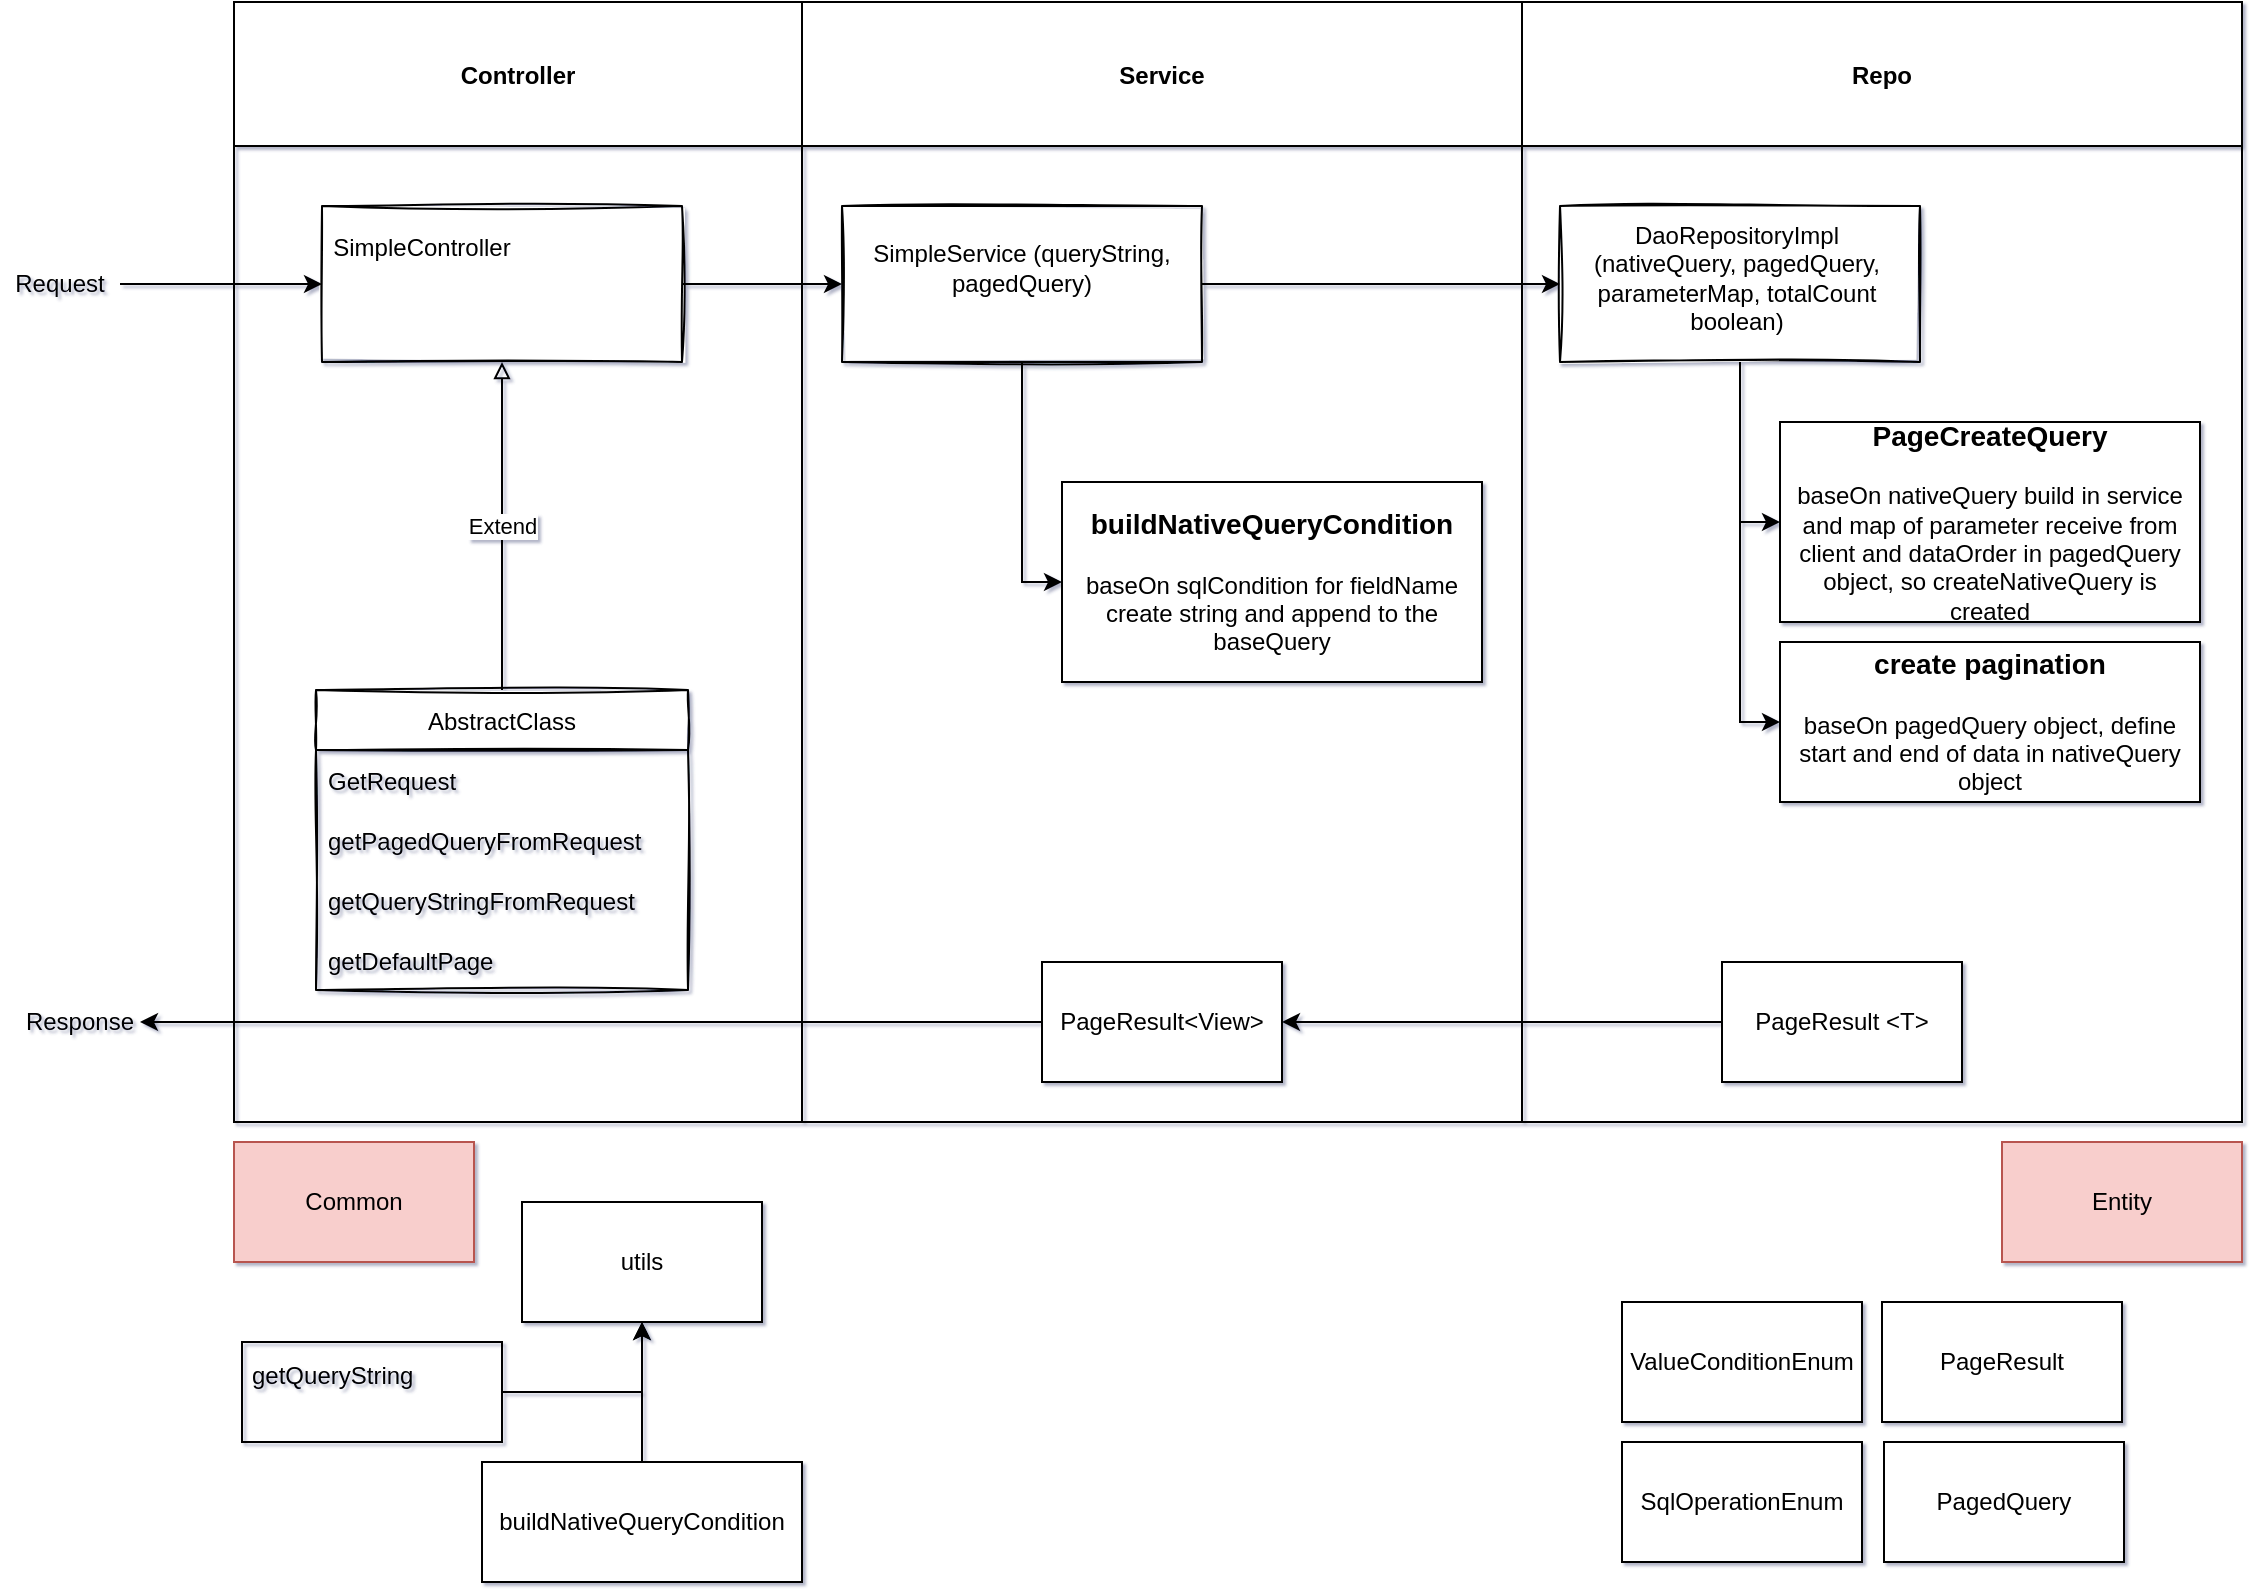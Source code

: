 <mxfile version="15.4.0" type="device"><diagram id="mwxW8e1p7DTVNpN9ytL4" name="Page-1"><mxGraphModel dx="504" dy="964" grid="1" gridSize="10" guides="1" tooltips="1" connect="1" arrows="1" fold="1" page="1" pageScale="1" pageWidth="1169" pageHeight="827" background="none" math="0" shadow="1"><root><mxCell id="0"/><mxCell id="1" parent="0"/><mxCell id="KiOv2fR9Wiot6AB8W18W-21" value="" style="shape=table;childLayout=tableLayout;rowLines=0;columnLines=0;startSize=0;fillColor=none;collapsible=0;recursiveResize=0;expand=0;pointerEvents=0;" parent="1" vertex="1"><mxGeometry x="1286" y="10" width="1004" height="560" as="geometry"/></mxCell><mxCell id="KiOv2fR9Wiot6AB8W18W-26" value="" style="swimlane;horizontal=0;points=[[0,0.5],[1,0.5]];portConstraint=eastwest;startSize=0;collapsible=0;recursiveResize=0;expand=0;pointerEvents=0;" parent="KiOv2fR9Wiot6AB8W18W-21" vertex="1"><mxGeometry width="1004" height="560" as="geometry"/></mxCell><mxCell id="KiOv2fR9Wiot6AB8W18W-27" value="Controller" style="swimlane;connectable=0;startSize=72;collapsible=0;recursiveResize=0;expand=0;pointerEvents=0;" parent="KiOv2fR9Wiot6AB8W18W-26" vertex="1"><mxGeometry width="284" height="560" as="geometry"><mxRectangle width="284" height="560" as="alternateBounds"/></mxGeometry></mxCell><mxCell id="Pmw94bT-1tQ5Jgo7sIfm-15" value="" style="rounded=0;whiteSpace=wrap;html=1;sketch=1;" vertex="1" parent="KiOv2fR9Wiot6AB8W18W-27"><mxGeometry x="44" y="102" width="180" height="78" as="geometry"/></mxCell><mxCell id="Pmw94bT-1tQ5Jgo7sIfm-16" value="SimpleController" style="text;html=1;strokeColor=none;fillColor=none;align=center;verticalAlign=middle;whiteSpace=wrap;rounded=0;sketch=1;" vertex="1" parent="KiOv2fR9Wiot6AB8W18W-27"><mxGeometry x="44" y="108" width="100" height="30" as="geometry"/></mxCell><mxCell id="Pmw94bT-1tQ5Jgo7sIfm-26" value="Extend" style="edgeStyle=orthogonalEdgeStyle;rounded=0;orthogonalLoop=1;jettySize=auto;html=1;endArrow=block;endFill=0;" edge="1" parent="KiOv2fR9Wiot6AB8W18W-27" source="Pmw94bT-1tQ5Jgo7sIfm-22" target="Pmw94bT-1tQ5Jgo7sIfm-15"><mxGeometry relative="1" as="geometry"/></mxCell><mxCell id="Pmw94bT-1tQ5Jgo7sIfm-22" value="AbstractClass" style="swimlane;fontStyle=0;childLayout=stackLayout;horizontal=1;startSize=30;horizontalStack=0;resizeParent=1;resizeParentMax=0;resizeLast=0;collapsible=1;marginBottom=0;sketch=1;" vertex="1" parent="KiOv2fR9Wiot6AB8W18W-27"><mxGeometry x="41" y="344" width="186" height="150" as="geometry"/></mxCell><mxCell id="Pmw94bT-1tQ5Jgo7sIfm-23" value="GetRequest" style="text;strokeColor=none;fillColor=none;align=left;verticalAlign=middle;spacingLeft=4;spacingRight=4;overflow=hidden;points=[[0,0.5],[1,0.5]];portConstraint=eastwest;rotatable=0;sketch=1;" vertex="1" parent="Pmw94bT-1tQ5Jgo7sIfm-22"><mxGeometry y="30" width="186" height="30" as="geometry"/></mxCell><mxCell id="Pmw94bT-1tQ5Jgo7sIfm-24" value="getPagedQueryFromRequest" style="text;strokeColor=none;fillColor=none;align=left;verticalAlign=middle;spacingLeft=4;spacingRight=4;overflow=hidden;points=[[0,0.5],[1,0.5]];portConstraint=eastwest;rotatable=0;sketch=1;" vertex="1" parent="Pmw94bT-1tQ5Jgo7sIfm-22"><mxGeometry y="60" width="186" height="30" as="geometry"/></mxCell><mxCell id="Pmw94bT-1tQ5Jgo7sIfm-25" value="getQueryStringFromRequest" style="text;strokeColor=none;fillColor=none;align=left;verticalAlign=middle;spacingLeft=4;spacingRight=4;overflow=hidden;points=[[0,0.5],[1,0.5]];portConstraint=eastwest;rotatable=0;sketch=1;" vertex="1" parent="Pmw94bT-1tQ5Jgo7sIfm-22"><mxGeometry y="90" width="186" height="30" as="geometry"/></mxCell><mxCell id="Pmw94bT-1tQ5Jgo7sIfm-58" value="getDefaultPage" style="text;strokeColor=none;fillColor=none;align=left;verticalAlign=middle;spacingLeft=4;spacingRight=4;overflow=hidden;points=[[0,0.5],[1,0.5]];portConstraint=eastwest;rotatable=0;sketch=1;" vertex="1" parent="Pmw94bT-1tQ5Jgo7sIfm-22"><mxGeometry y="120" width="186" height="30" as="geometry"/></mxCell><mxCell id="KiOv2fR9Wiot6AB8W18W-29" value="Service" style="swimlane;connectable=0;startSize=72;collapsible=0;recursiveResize=0;expand=0;pointerEvents=0;" parent="KiOv2fR9Wiot6AB8W18W-26" vertex="1"><mxGeometry x="284" width="360" height="560" as="geometry"><mxRectangle width="360" height="560" as="alternateBounds"/></mxGeometry></mxCell><mxCell id="Pmw94bT-1tQ5Jgo7sIfm-38" style="edgeStyle=orthogonalEdgeStyle;rounded=0;orthogonalLoop=1;jettySize=auto;html=1;entryX=0;entryY=0.5;entryDx=0;entryDy=0;endArrow=classic;endFill=1;" edge="1" parent="KiOv2fR9Wiot6AB8W18W-29" source="Pmw94bT-1tQ5Jgo7sIfm-34" target="Pmw94bT-1tQ5Jgo7sIfm-36"><mxGeometry relative="1" as="geometry"/></mxCell><mxCell id="Pmw94bT-1tQ5Jgo7sIfm-34" value="" style="rounded=0;whiteSpace=wrap;html=1;sketch=1;" vertex="1" parent="KiOv2fR9Wiot6AB8W18W-29"><mxGeometry x="20" y="102" width="180" height="78" as="geometry"/></mxCell><mxCell id="Pmw94bT-1tQ5Jgo7sIfm-35" value="SimpleService (queryString, pagedQuery)" style="text;html=1;strokeColor=none;fillColor=none;align=center;verticalAlign=middle;whiteSpace=wrap;rounded=0;sketch=1;" vertex="1" parent="KiOv2fR9Wiot6AB8W18W-29"><mxGeometry x="20" y="106" width="180" height="54" as="geometry"/></mxCell><mxCell id="Pmw94bT-1tQ5Jgo7sIfm-36" value="&lt;b&gt;&lt;font style=&quot;font-size: 14px&quot;&gt;buildNativeQueryCondition&lt;br&gt;&lt;/font&gt;&lt;/b&gt;&lt;br&gt;baseOn sqlCondition for fieldName create string and append to the baseQuery" style="whiteSpace=wrap;html=1;" vertex="1" parent="KiOv2fR9Wiot6AB8W18W-29"><mxGeometry x="130" y="240" width="210" height="100" as="geometry"/></mxCell><mxCell id="Pmw94bT-1tQ5Jgo7sIfm-48" value="PageResult&amp;lt;View&amp;gt;" style="whiteSpace=wrap;html=1;" vertex="1" parent="KiOv2fR9Wiot6AB8W18W-29"><mxGeometry x="120" y="480" width="120" height="60" as="geometry"/></mxCell><mxCell id="KiOv2fR9Wiot6AB8W18W-31" value="Repo" style="swimlane;connectable=0;startSize=72;collapsible=0;recursiveResize=0;expand=0;pointerEvents=0;swimlaneLine=1;" parent="KiOv2fR9Wiot6AB8W18W-26" vertex="1"><mxGeometry x="644" width="360" height="560" as="geometry"><mxRectangle width="360" height="560" as="alternateBounds"/></mxGeometry></mxCell><mxCell id="Pmw94bT-1tQ5Jgo7sIfm-43" style="edgeStyle=orthogonalEdgeStyle;rounded=0;orthogonalLoop=1;jettySize=auto;html=1;entryX=0;entryY=0.5;entryDx=0;entryDy=0;endArrow=classic;endFill=1;" edge="1" parent="KiOv2fR9Wiot6AB8W18W-31" source="Pmw94bT-1tQ5Jgo7sIfm-40" target="Pmw94bT-1tQ5Jgo7sIfm-42"><mxGeometry relative="1" as="geometry"/></mxCell><mxCell id="Pmw94bT-1tQ5Jgo7sIfm-46" style="edgeStyle=orthogonalEdgeStyle;rounded=0;orthogonalLoop=1;jettySize=auto;html=1;entryX=0;entryY=0.5;entryDx=0;entryDy=0;endArrow=classic;endFill=1;" edge="1" parent="KiOv2fR9Wiot6AB8W18W-31" source="Pmw94bT-1tQ5Jgo7sIfm-40" target="Pmw94bT-1tQ5Jgo7sIfm-45"><mxGeometry relative="1" as="geometry"/></mxCell><mxCell id="Pmw94bT-1tQ5Jgo7sIfm-40" value="" style="rounded=0;whiteSpace=wrap;html=1;sketch=1;" vertex="1" parent="KiOv2fR9Wiot6AB8W18W-31"><mxGeometry x="19" y="102" width="180" height="78" as="geometry"/></mxCell><mxCell id="Pmw94bT-1tQ5Jgo7sIfm-41" value="DaoRepositoryImpl&lt;br&gt;(nativeQuery, pagedQuery, parameterMap, totalCount boolean)" style="text;html=1;strokeColor=none;fillColor=none;align=center;verticalAlign=middle;whiteSpace=wrap;rounded=0;sketch=1;" vertex="1" parent="KiOv2fR9Wiot6AB8W18W-31"><mxGeometry x="25" y="106" width="165" height="64" as="geometry"/></mxCell><mxCell id="Pmw94bT-1tQ5Jgo7sIfm-42" value="&lt;b&gt;&lt;font style=&quot;font-size: 14px&quot;&gt;PageCreateQuery&lt;br&gt;&lt;/font&gt;&lt;/b&gt;&lt;br&gt;baseOn nativeQuery build in service and map of parameter receive from client and dataOrder in pagedQuery object, so createNativeQuery is created" style="whiteSpace=wrap;html=1;" vertex="1" parent="KiOv2fR9Wiot6AB8W18W-31"><mxGeometry x="129" y="210" width="210" height="100" as="geometry"/></mxCell><mxCell id="Pmw94bT-1tQ5Jgo7sIfm-45" value="&lt;b&gt;&lt;font style=&quot;font-size: 14px&quot;&gt;create pagination&lt;br&gt;&lt;/font&gt;&lt;/b&gt;&lt;br&gt;baseOn pagedQuery object, define start and end of data in nativeQuery object" style="whiteSpace=wrap;html=1;" vertex="1" parent="KiOv2fR9Wiot6AB8W18W-31"><mxGeometry x="129" y="320" width="210" height="80" as="geometry"/></mxCell><mxCell id="Pmw94bT-1tQ5Jgo7sIfm-47" value="PageResult &amp;lt;T&amp;gt;" style="whiteSpace=wrap;html=1;" vertex="1" parent="KiOv2fR9Wiot6AB8W18W-31"><mxGeometry x="100" y="480" width="120" height="60" as="geometry"/></mxCell><mxCell id="Pmw94bT-1tQ5Jgo7sIfm-39" style="edgeStyle=orthogonalEdgeStyle;rounded=0;orthogonalLoop=1;jettySize=auto;html=1;endArrow=classic;endFill=1;" edge="1" parent="KiOv2fR9Wiot6AB8W18W-26" source="Pmw94bT-1tQ5Jgo7sIfm-15" target="Pmw94bT-1tQ5Jgo7sIfm-34"><mxGeometry relative="1" as="geometry"/></mxCell><mxCell id="Pmw94bT-1tQ5Jgo7sIfm-44" style="edgeStyle=orthogonalEdgeStyle;rounded=0;orthogonalLoop=1;jettySize=auto;html=1;endArrow=classic;endFill=1;" edge="1" parent="KiOv2fR9Wiot6AB8W18W-26" source="Pmw94bT-1tQ5Jgo7sIfm-34" target="Pmw94bT-1tQ5Jgo7sIfm-40"><mxGeometry relative="1" as="geometry"/></mxCell><mxCell id="Pmw94bT-1tQ5Jgo7sIfm-49" style="edgeStyle=orthogonalEdgeStyle;rounded=0;orthogonalLoop=1;jettySize=auto;html=1;endArrow=classic;endFill=1;" edge="1" parent="KiOv2fR9Wiot6AB8W18W-26" source="Pmw94bT-1tQ5Jgo7sIfm-47" target="Pmw94bT-1tQ5Jgo7sIfm-48"><mxGeometry relative="1" as="geometry"/></mxCell><mxCell id="I4TFJecSUm-xacfyRNmY-30" value="Entity" style="whiteSpace=wrap;html=1;fillColor=#f8cecc;strokeColor=#b85450;" parent="1" vertex="1"><mxGeometry x="2170" y="580" width="120" height="60" as="geometry"/></mxCell><mxCell id="I4TFJecSUm-xacfyRNmY-29" value="Common" style="whiteSpace=wrap;html=1;fillColor=#f8cecc;strokeColor=#b85450;" parent="1" vertex="1"><mxGeometry x="1286" y="580" width="120" height="60" as="geometry"/></mxCell><mxCell id="Pmw94bT-1tQ5Jgo7sIfm-32" style="edgeStyle=orthogonalEdgeStyle;rounded=0;orthogonalLoop=1;jettySize=auto;html=1;entryX=0;entryY=0.5;entryDx=0;entryDy=0;endArrow=classic;endFill=1;" edge="1" parent="1" source="I4TFJecSUm-xacfyRNmY-4" target="Pmw94bT-1tQ5Jgo7sIfm-15"><mxGeometry relative="1" as="geometry"><mxPoint x="1200" y="135" as="sourcePoint"/></mxGeometry></mxCell><mxCell id="I4TFJecSUm-xacfyRNmY-4" value="Request" style="text;html=1;strokeColor=none;fillColor=none;align=center;verticalAlign=middle;whiteSpace=wrap;rounded=0;" parent="1" vertex="1"><mxGeometry x="1169" y="136" width="60" height="30" as="geometry"/></mxCell><mxCell id="Pmw94bT-1tQ5Jgo7sIfm-52" style="edgeStyle=orthogonalEdgeStyle;rounded=0;orthogonalLoop=1;jettySize=auto;html=1;endArrow=classic;endFill=1;" edge="1" parent="1" source="Pmw94bT-1tQ5Jgo7sIfm-33" target="I4TFJecSUm-xacfyRNmY-14"><mxGeometry relative="1" as="geometry"/></mxCell><mxCell id="Pmw94bT-1tQ5Jgo7sIfm-33" value="&lt;span&gt;getQueryString&lt;br&gt;&lt;/span&gt;" style="text;html=1;strokeColor=default;fillColor=none;spacing=5;spacingTop=0;whiteSpace=wrap;overflow=hidden;rounded=0;align=left;" vertex="1" parent="1"><mxGeometry x="1290" y="680" width="130" height="50" as="geometry"/></mxCell><mxCell id="Pmw94bT-1tQ5Jgo7sIfm-50" style="edgeStyle=orthogonalEdgeStyle;rounded=0;orthogonalLoop=1;jettySize=auto;html=1;endArrow=classic;endFill=1;" edge="1" parent="1" source="Pmw94bT-1tQ5Jgo7sIfm-48" target="Pmw94bT-1tQ5Jgo7sIfm-51"><mxGeometry relative="1" as="geometry"><mxPoint x="1250" y="520" as="targetPoint"/></mxGeometry></mxCell><mxCell id="Pmw94bT-1tQ5Jgo7sIfm-51" value="Response" style="text;html=1;strokeColor=none;fillColor=none;align=center;verticalAlign=middle;whiteSpace=wrap;rounded=0;" vertex="1" parent="1"><mxGeometry x="1179" y="505" width="60" height="30" as="geometry"/></mxCell><mxCell id="I4TFJecSUm-xacfyRNmY-14" value="utils" style="whiteSpace=wrap;html=1;" parent="1" vertex="1"><mxGeometry x="1430" y="610" width="120" height="60" as="geometry"/></mxCell><mxCell id="Pmw94bT-1tQ5Jgo7sIfm-57" style="edgeStyle=orthogonalEdgeStyle;rounded=0;orthogonalLoop=1;jettySize=auto;html=1;entryX=0.5;entryY=1;entryDx=0;entryDy=0;endArrow=classic;endFill=1;" edge="1" parent="1" source="I4TFJecSUm-xacfyRNmY-18" target="I4TFJecSUm-xacfyRNmY-14"><mxGeometry relative="1" as="geometry"/></mxCell><mxCell id="I4TFJecSUm-xacfyRNmY-18" value="buildNativeQueryCondition" style="whiteSpace=wrap;html=1;" parent="1" vertex="1"><mxGeometry x="1410" y="740" width="160" height="60" as="geometry"/></mxCell><mxCell id="I4TFJecSUm-xacfyRNmY-46" value="PageResult" style="whiteSpace=wrap;html=1;" parent="1" vertex="1"><mxGeometry x="2110" y="660" width="120" height="60" as="geometry"/></mxCell><mxCell id="I4TFJecSUm-xacfyRNmY-45" value="PagedQuery" style="whiteSpace=wrap;html=1;" parent="1" vertex="1"><mxGeometry x="2111" y="730" width="120" height="60" as="geometry"/></mxCell><mxCell id="Pmw94bT-1tQ5Jgo7sIfm-55" value="ValueConditionEnum" style="whiteSpace=wrap;html=1;" vertex="1" parent="1"><mxGeometry x="1980" y="660" width="120" height="60" as="geometry"/></mxCell><mxCell id="Pmw94bT-1tQ5Jgo7sIfm-56" value="SqlOperationEnum" style="whiteSpace=wrap;html=1;" vertex="1" parent="1"><mxGeometry x="1980" y="730" width="120" height="60" as="geometry"/></mxCell></root></mxGraphModel></diagram></mxfile>